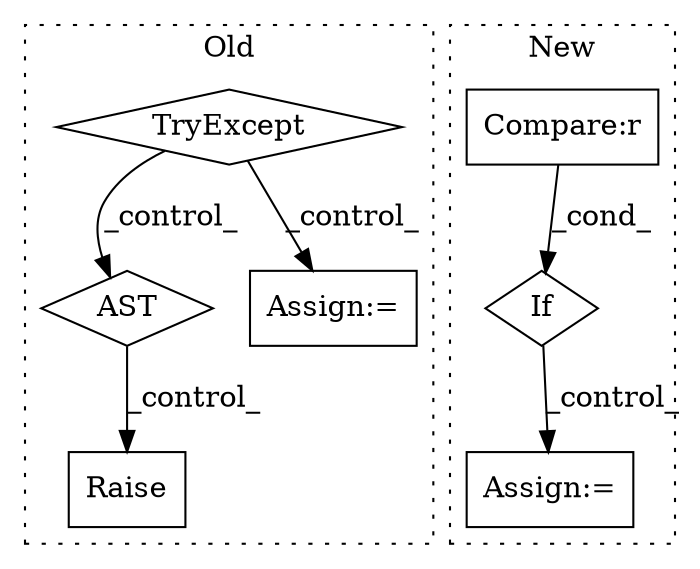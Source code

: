 digraph G {
subgraph cluster0 {
1 [label="TryExcept" a="71" s="7978" l="25" shape="diamond"];
3 [label="AST" a="2" s="8056,0" l="7,0" shape="diamond"];
6 [label="Assign:=" a="68" s="8013" l="3" shape="box"];
7 [label="Raise" a="91" s="8104" l="6" shape="box"];
label = "Old";
style="dotted";
}
subgraph cluster1 {
2 [label="If" a="96" s="7410" l="3" shape="diamond"];
4 [label="Compare:r" a="40" s="7413" l="47" shape="box"];
5 [label="Assign:=" a="68" s="7611" l="3" shape="box"];
label = "New";
style="dotted";
}
1 -> 6 [label="_control_"];
1 -> 3 [label="_control_"];
2 -> 5 [label="_control_"];
3 -> 7 [label="_control_"];
4 -> 2 [label="_cond_"];
}
